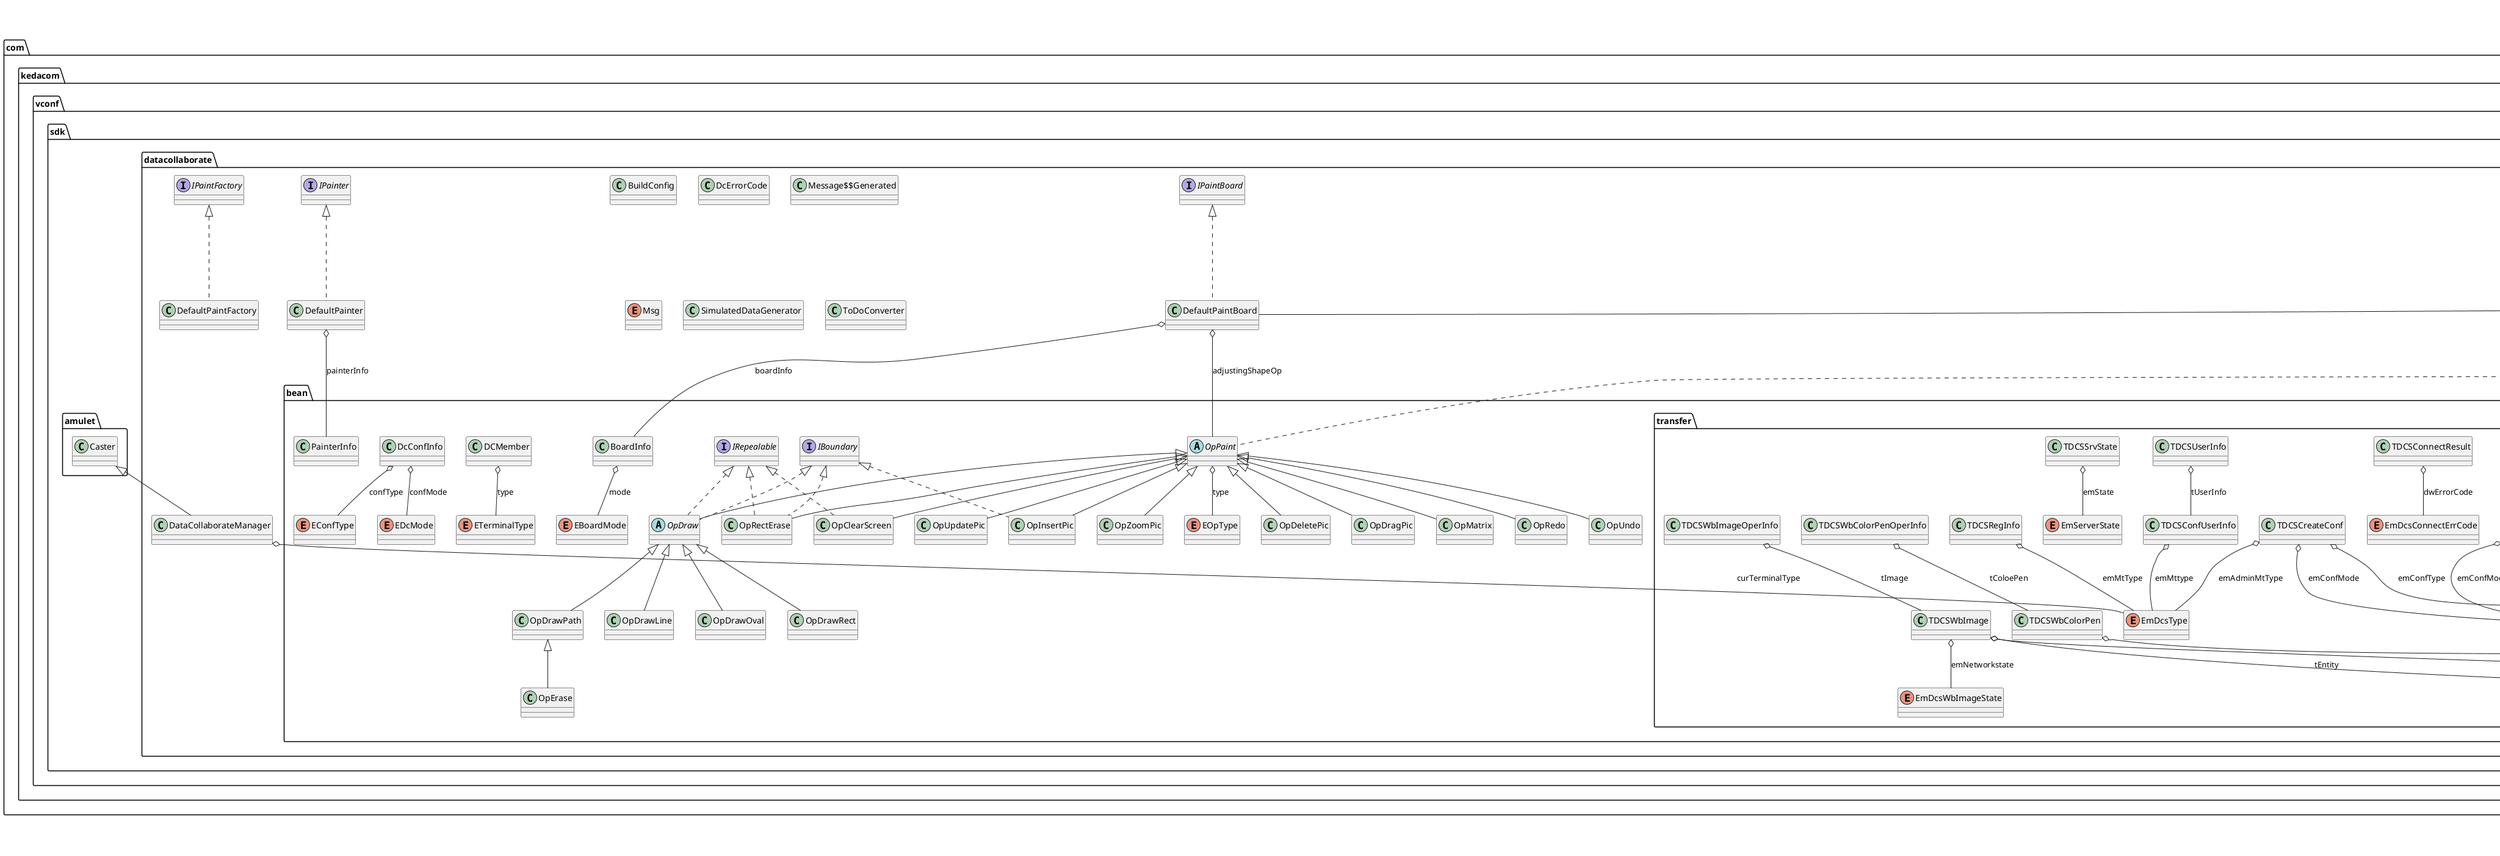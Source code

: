 @startuml

title __DATACOLLABORATE's Class Diagram__\n

  namespace com.kedacom.vconf.sdk.datacollaborate {
    class com.kedacom.vconf.sdk.datacollaborate.BuildConfig {
    }
  }
  

  namespace com.kedacom.vconf.sdk.datacollaborate {
    class com.kedacom.vconf.sdk.datacollaborate.BuildConfig {
    }
  }
  

  namespace com.kedacom.vconf.sdk.datacollaborate {
    class com.kedacom.vconf.sdk.datacollaborate.DataCollaborateManager {
    }
  }
  

  namespace com.kedacom.vconf.sdk.datacollaborate {
    class com.kedacom.vconf.sdk.datacollaborate.DcErrorCode {
    }
  }
  

  namespace com.kedacom.vconf.sdk.datacollaborate {
    class com.kedacom.vconf.sdk.datacollaborate.DefaultPaintBoard {
    }
  }
  

  namespace com.kedacom.vconf.sdk.datacollaborate {
    class com.kedacom.vconf.sdk.datacollaborate.DefaultPaintFactory {
    }
  }
  

  namespace com.kedacom.vconf.sdk.datacollaborate {
    class com.kedacom.vconf.sdk.datacollaborate.DefaultPainter {
    }
  }
  

  namespace com.kedacom.vconf.sdk.datacollaborate {
    interface com.kedacom.vconf.sdk.datacollaborate.IPaintBoard {
    }
  }
  

  namespace com.kedacom.vconf.sdk.datacollaborate {
    interface com.kedacom.vconf.sdk.datacollaborate.IPaintFactory {
    }
  }
  

  namespace com.kedacom.vconf.sdk.datacollaborate {
    interface com.kedacom.vconf.sdk.datacollaborate.IPainter {
    }
  }
  

  namespace com.kedacom.vconf.sdk.datacollaborate {
    class com.kedacom.vconf.sdk.datacollaborate.Message$$Generated {
    }
  }
  

  namespace com.kedacom.vconf.sdk.datacollaborate {
    class com.kedacom.vconf.sdk.datacollaborate.Message$$Generated {
    }
  }
  

  namespace com.kedacom.vconf.sdk.datacollaborate {
    enum Msg {
    }
  }
  

  namespace com.kedacom.vconf.sdk.datacollaborate {
    class com.kedacom.vconf.sdk.datacollaborate.SimulatedDataGenerator {
    }
  }
  

  namespace com.kedacom.vconf.sdk.datacollaborate {
    class com.kedacom.vconf.sdk.datacollaborate.ToDoConverter {
    }
  }
  

  namespace com.kedacom.vconf.sdk.datacollaborate {
    namespace bean {
      class com.kedacom.vconf.sdk.datacollaborate.bean.BoardInfo {
      }
    }
  }
  

  namespace com.kedacom.vconf.sdk.datacollaborate {
    namespace bean {
      class com.kedacom.vconf.sdk.datacollaborate.bean.DCMember {
      }
    }
  }
  

  namespace com.kedacom.vconf.sdk.datacollaborate {
    namespace bean {
      class com.kedacom.vconf.sdk.datacollaborate.bean.DcConfInfo {
      }
    }
  }
  

  namespace com.kedacom.vconf.sdk.datacollaborate {
    namespace bean {
      enum EBoardMode {
      }
    }
  }
  

  namespace com.kedacom.vconf.sdk.datacollaborate {
    namespace bean {
      enum EConfType {
      }
    }
  }
  

  namespace com.kedacom.vconf.sdk.datacollaborate {
    namespace bean {
      enum EDcMode {
      }
    }
  }
  

  namespace com.kedacom.vconf.sdk.datacollaborate {
    namespace bean {
      enum EOpType {
      }
    }
  }
  

  namespace com.kedacom.vconf.sdk.datacollaborate {
    namespace bean {
      enum ETerminalType {
      }
    }
  }
  

  namespace com.kedacom.vconf.sdk.datacollaborate {
    namespace bean {
      interface com.kedacom.vconf.sdk.datacollaborate.bean.IBoundary {
      }
    }
  }
  

  namespace com.kedacom.vconf.sdk.datacollaborate {
    namespace bean {
      interface com.kedacom.vconf.sdk.datacollaborate.bean.IRepealable {
      }
    }
  }
  

  namespace com.kedacom.vconf.sdk.datacollaborate {
    namespace bean {
      class com.kedacom.vconf.sdk.datacollaborate.bean.OpClearScreen {
      }
    }
  }
  

  namespace com.kedacom.vconf.sdk.datacollaborate {
    namespace bean {
      class com.kedacom.vconf.sdk.datacollaborate.bean.OpDeletePic {
      }
    }
  }
  

  namespace com.kedacom.vconf.sdk.datacollaborate {
    namespace bean {
      class com.kedacom.vconf.sdk.datacollaborate.bean.OpDragPic {
      }
    }
  }
  

  namespace com.kedacom.vconf.sdk.datacollaborate {
    namespace bean {
      abstract class com.kedacom.vconf.sdk.datacollaborate.bean.OpDraw {
      }
    }
  }
  

  namespace com.kedacom.vconf.sdk.datacollaborate {
    namespace bean {
      class com.kedacom.vconf.sdk.datacollaborate.bean.OpDrawLine {
      }
    }
  }
  

  namespace com.kedacom.vconf.sdk.datacollaborate {
    namespace bean {
      class com.kedacom.vconf.sdk.datacollaborate.bean.OpDrawOval {
      }
    }
  }
  

  namespace com.kedacom.vconf.sdk.datacollaborate {
    namespace bean {
      class com.kedacom.vconf.sdk.datacollaborate.bean.OpDrawPath {
      }
    }
  }
  

  namespace com.kedacom.vconf.sdk.datacollaborate {
    namespace bean {
      class com.kedacom.vconf.sdk.datacollaborate.bean.OpDrawRect {
      }
    }
  }
  

  namespace com.kedacom.vconf.sdk.datacollaborate {
    namespace bean {
      class com.kedacom.vconf.sdk.datacollaborate.bean.OpErase {
      }
    }
  }
  

  namespace com.kedacom.vconf.sdk.datacollaborate {
    namespace bean {
      class com.kedacom.vconf.sdk.datacollaborate.bean.OpInsertPic {
      }
    }
  }
  

  namespace com.kedacom.vconf.sdk.datacollaborate {
    namespace bean {
      class com.kedacom.vconf.sdk.datacollaborate.bean.OpMatrix {
      }
    }
  }
  

  namespace com.kedacom.vconf.sdk.datacollaborate {
    namespace bean {
      abstract class com.kedacom.vconf.sdk.datacollaborate.bean.OpPaint {
      }
    }
  }
  

  namespace com.kedacom.vconf.sdk.datacollaborate {
    namespace bean {
      class com.kedacom.vconf.sdk.datacollaborate.bean.OpRectErase {
      }
    }
  }
  

  namespace com.kedacom.vconf.sdk.datacollaborate {
    namespace bean {
      class com.kedacom.vconf.sdk.datacollaborate.bean.OpRedo {
      }
    }
  }
  

  namespace com.kedacom.vconf.sdk.datacollaborate {
    namespace bean {
      class com.kedacom.vconf.sdk.datacollaborate.bean.OpUndo {
      }
    }
  }
  

  namespace com.kedacom.vconf.sdk.datacollaborate {
    namespace bean {
      class com.kedacom.vconf.sdk.datacollaborate.bean.OpUpdatePic {
      }
    }
  }
  

  namespace com.kedacom.vconf.sdk.datacollaborate {
    namespace bean {
      class com.kedacom.vconf.sdk.datacollaborate.bean.OpZoomPic {
      }
    }
  }
  

  namespace com.kedacom.vconf.sdk.datacollaborate {
    namespace bean {
      class com.kedacom.vconf.sdk.datacollaborate.bean.PainterInfo {
      }
    }
  }
  

  namespace com.kedacom.vconf.sdk.datacollaborate {
    namespace bean {
      namespace transfer {
        class com.kedacom.vconf.sdk.datacollaborate.bean.transfer.DcsDownloadImageRsp {
        }
      }
    }
  }
  

  namespace com.kedacom.vconf.sdk.datacollaborate {
    namespace bean {
      namespace transfer {
        class com.kedacom.vconf.sdk.datacollaborate.bean.transfer.DcsGetAllWhiteBoardRsp {
        }
      }
    }
  }
  

  namespace com.kedacom.vconf.sdk.datacollaborate {
    namespace bean {
      namespace transfer {
        class com.kedacom.vconf.sdk.datacollaborate.bean.transfer.DcsGetConfAddrRsp {
        }
      }
    }
  }
  

  namespace com.kedacom.vconf.sdk.datacollaborate {
    namespace bean {
      namespace transfer {
        class com.kedacom.vconf.sdk.datacollaborate.bean.transfer.DcsGetUserListRsp {
        }
      }
    }
  }
  

  namespace com.kedacom.vconf.sdk.datacollaborate {
    namespace bean {
      namespace transfer {
        class com.kedacom.vconf.sdk.datacollaborate.bean.transfer.DcsGetWhiteBoardRsp {
        }
      }
    }
  }
  

  namespace com.kedacom.vconf.sdk.datacollaborate {
    namespace bean {
      namespace transfer {
        class com.kedacom.vconf.sdk.datacollaborate.bean.transfer.DcsNewWhiteBoardRsp {
        }
      }
    }
  }
  

  namespace com.kedacom.vconf.sdk.datacollaborate {
    namespace bean {
      namespace transfer {
        class com.kedacom.vconf.sdk.datacollaborate.bean.transfer.DcsOperCircleOperInfoNtf {
        }
      }
    }
  }
  

  namespace com.kedacom.vconf.sdk.datacollaborate {
    namespace bean {
      namespace transfer {
        class com.kedacom.vconf.sdk.datacollaborate.bean.transfer.DcsOperEraseOperInfoNtf {
        }
      }
    }
  }
  

  namespace com.kedacom.vconf.sdk.datacollaborate {
    namespace bean {
      namespace transfer {
        class com.kedacom.vconf.sdk.datacollaborate.bean.transfer.DcsOperFullScreenNtf {
        }
      }
    }
  }
  

  namespace com.kedacom.vconf.sdk.datacollaborate {
    namespace bean {
      namespace transfer {
        class com.kedacom.vconf.sdk.datacollaborate.bean.transfer.DcsOperInsertPicNtf {
        }
      }
    }
  }
  

  namespace com.kedacom.vconf.sdk.datacollaborate {
    namespace bean {
      namespace transfer {
        class com.kedacom.vconf.sdk.datacollaborate.bean.transfer.DcsOperLineOperInfoNtf {
        }
      }
    }
  }
  

  namespace com.kedacom.vconf.sdk.datacollaborate {
    namespace bean {
      namespace transfer {
        class com.kedacom.vconf.sdk.datacollaborate.bean.transfer.DcsOperPencilOperInfoNtf {
        }
      }
    }
  }
  

  namespace com.kedacom.vconf.sdk.datacollaborate {
    namespace bean {
      namespace transfer {
        class com.kedacom.vconf.sdk.datacollaborate.bean.transfer.DcsOperPitchPicDelNtf {
        }
      }
    }
  }
  

  namespace com.kedacom.vconf.sdk.datacollaborate {
    namespace bean {
      namespace transfer {
        class com.kedacom.vconf.sdk.datacollaborate.bean.transfer.DcsOperPitchPicDragNtf {
        }
      }
    }
  }
  

  namespace com.kedacom.vconf.sdk.datacollaborate {
    namespace bean {
      namespace transfer {
        class com.kedacom.vconf.sdk.datacollaborate.bean.transfer.DcsOperRectangleOperInfoNtf {
        }
      }
    }
  }
  

  namespace com.kedacom.vconf.sdk.datacollaborate {
    namespace bean {
      namespace transfer {
        class com.kedacom.vconf.sdk.datacollaborate.bean.transfer.DcsOperRedoNtf {
        }
      }
    }
  }
  

  namespace com.kedacom.vconf.sdk.datacollaborate {
    namespace bean {
      namespace transfer {
        class com.kedacom.vconf.sdk.datacollaborate.bean.transfer.DcsOperReginEraseNtf {
        }
      }
    }
  }
  

  namespace com.kedacom.vconf.sdk.datacollaborate {
    namespace bean {
      namespace transfer {
        class com.kedacom.vconf.sdk.datacollaborate.bean.transfer.DcsOperUndoNtf {
        }
      }
    }
  }
  

  namespace com.kedacom.vconf.sdk.datacollaborate {
    namespace bean {
      namespace transfer {
        class com.kedacom.vconf.sdk.datacollaborate.bean.transfer.DcsSetConfInfoRsp {
        }
      }
    }
  }
  

  namespace com.kedacom.vconf.sdk.datacollaborate {
    namespace bean {
      namespace transfer {
        class com.kedacom.vconf.sdk.datacollaborate.bean.transfer.DcsSwitchRsp {
        }
      }
    }
  }
  

  namespace com.kedacom.vconf.sdk.datacollaborate {
    namespace bean {
      namespace transfer {
        class com.kedacom.vconf.sdk.datacollaborate.bean.transfer.DcsUploadImageRsp {
        }
      }
    }
  }
  

  namespace com.kedacom.vconf.sdk.datacollaborate {
    namespace bean {
      namespace transfer {
        enum EmDcsConfMode {
        }
      }
    }
  }
  

  namespace com.kedacom.vconf.sdk.datacollaborate {
    namespace bean {
      namespace transfer {
        enum EmDcsConfType {
        }
      }
    }
  }
  

  namespace com.kedacom.vconf.sdk.datacollaborate {
    namespace bean {
      namespace transfer {
        enum EmDcsConnectErrCode {
        }
      }
    }
  }
  

  namespace com.kedacom.vconf.sdk.datacollaborate {
    namespace bean {
      namespace transfer {
        enum EmDcsOper {
        }
      }
    }
  }
  

  namespace com.kedacom.vconf.sdk.datacollaborate {
    namespace bean {
      namespace transfer {
        enum EmDcsType {
        }
      }
    }
  }
  

  namespace com.kedacom.vconf.sdk.datacollaborate {
    namespace bean {
      namespace transfer {
        enum EmDcsWbImageState {
        }
      }
    }
  }
  

  namespace com.kedacom.vconf.sdk.datacollaborate {
    namespace bean {
      namespace transfer {
        enum EmDcsWbMode {
        }
      }
    }
  }
  

  namespace com.kedacom.vconf.sdk.datacollaborate {
    namespace bean {
      namespace transfer {
        enum EmServerState {
        }
      }
    }
  }
  

  namespace com.kedacom.vconf.sdk.datacollaborate {
    namespace bean {
      namespace transfer {
        class com.kedacom.vconf.sdk.datacollaborate.bean.transfer.TDCSBoardInfo {
        }
      }
    }
  }
  

  namespace com.kedacom.vconf.sdk.datacollaborate {
    namespace bean {
      namespace transfer {
        class com.kedacom.vconf.sdk.datacollaborate.bean.transfer.TDCSBoardResult {
        }
      }
    }
  }
  

  namespace com.kedacom.vconf.sdk.datacollaborate {
    namespace bean {
      namespace transfer {
        class com.kedacom.vconf.sdk.datacollaborate.bean.transfer.TDCSConfAddr {
        }
      }
    }
  }
  

  namespace com.kedacom.vconf.sdk.datacollaborate {
    namespace bean {
      namespace transfer {
        class com.kedacom.vconf.sdk.datacollaborate.bean.transfer.TDCSConfInfo {
        }
      }
    }
  }
  

  namespace com.kedacom.vconf.sdk.datacollaborate {
    namespace bean {
      namespace transfer {
        class com.kedacom.vconf.sdk.datacollaborate.bean.transfer.TDCSConfUserInfo {
        }
      }
    }
  }
  

  namespace com.kedacom.vconf.sdk.datacollaborate {
    namespace bean {
      namespace transfer {
        class com.kedacom.vconf.sdk.datacollaborate.bean.transfer.TDCSConnectResult {
        }
      }
    }
  }
  

  namespace com.kedacom.vconf.sdk.datacollaborate {
    namespace bean {
      namespace transfer {
        class com.kedacom.vconf.sdk.datacollaborate.bean.transfer.TDCSCreateConf {
        }
      }
    }
  }
  

  namespace com.kedacom.vconf.sdk.datacollaborate {
    namespace bean {
      namespace transfer {
        class com.kedacom.vconf.sdk.datacollaborate.bean.transfer.TDCSCreateConfResult {
        }
      }
    }
  }
  

  namespace com.kedacom.vconf.sdk.datacollaborate {
    namespace bean {
      namespace transfer {
        class com.kedacom.vconf.sdk.datacollaborate.bean.transfer.TDCSDelWhiteBoardInfo {
        }
      }
    }
  }
  

  namespace com.kedacom.vconf.sdk.datacollaborate {
    namespace bean {
      namespace transfer {
        class com.kedacom.vconf.sdk.datacollaborate.bean.transfer.TDCSFileInfo {
        }
      }
    }
  }
  

  namespace com.kedacom.vconf.sdk.datacollaborate {
    namespace bean {
      namespace transfer {
        class com.kedacom.vconf.sdk.datacollaborate.bean.transfer.TDCSFileLoadResult {
        }
      }
    }
  }
  

  namespace com.kedacom.vconf.sdk.datacollaborate {
    namespace bean {
      namespace transfer {
        class com.kedacom.vconf.sdk.datacollaborate.bean.transfer.TDCSGetAllBoard {
        }
      }
    }
  }
  

  namespace com.kedacom.vconf.sdk.datacollaborate {
    namespace bean {
      namespace transfer {
        class com.kedacom.vconf.sdk.datacollaborate.bean.transfer.TDCSGetUserList {
        }
      }
    }
  }
  

  namespace com.kedacom.vconf.sdk.datacollaborate {
    namespace bean {
      namespace transfer {
        class com.kedacom.vconf.sdk.datacollaborate.bean.transfer.TDCSImageUrl {
        }
      }
    }
  }
  

  namespace com.kedacom.vconf.sdk.datacollaborate {
    namespace bean {
      namespace transfer {
        class com.kedacom.vconf.sdk.datacollaborate.bean.transfer.TDCSMemberInfo {
        }
      }
    }
  }
  

  namespace com.kedacom.vconf.sdk.datacollaborate {
    namespace bean {
      namespace transfer {
        class com.kedacom.vconf.sdk.datacollaborate.bean.transfer.TDCSNewWhiteBoard {
        }
      }
    }
  }
  

  namespace com.kedacom.vconf.sdk.datacollaborate {
    namespace bean {
      namespace transfer {
        class com.kedacom.vconf.sdk.datacollaborate.bean.transfer.TDCSOperContent {
        }
      }
    }
  }
  

  namespace com.kedacom.vconf.sdk.datacollaborate {
    namespace bean {
      namespace transfer {
        class com.kedacom.vconf.sdk.datacollaborate.bean.transfer.TDCSOperReq {
        }
      }
    }
  }
  

  namespace com.kedacom.vconf.sdk.datacollaborate {
    namespace bean {
      namespace transfer {
        class com.kedacom.vconf.sdk.datacollaborate.bean.transfer.TDCSOperator {
        }
      }
    }
  }
  

  namespace com.kedacom.vconf.sdk.datacollaborate {
    namespace bean {
      namespace transfer {
        class com.kedacom.vconf.sdk.datacollaborate.bean.transfer.TDCSRegInfo {
        }
      }
    }
  }
  

  namespace com.kedacom.vconf.sdk.datacollaborate {
    namespace bean {
      namespace transfer {
        class com.kedacom.vconf.sdk.datacollaborate.bean.transfer.TDCSResult {
        }
      }
    }
  }
  

  namespace com.kedacom.vconf.sdk.datacollaborate {
    namespace bean {
      namespace transfer {
        class com.kedacom.vconf.sdk.datacollaborate.bean.transfer.TDCSScrollScreenInfo {
        }
      }
    }
  }
  

  namespace com.kedacom.vconf.sdk.datacollaborate {
    namespace bean {
      namespace transfer {
        class com.kedacom.vconf.sdk.datacollaborate.bean.transfer.TDCSSetConfInfoResult {
        }
      }
    }
  }
  

  namespace com.kedacom.vconf.sdk.datacollaborate {
    namespace bean {
      namespace transfer {
        class com.kedacom.vconf.sdk.datacollaborate.bean.transfer.TDCSSrvState {
        }
      }
    }
  }
  

  namespace com.kedacom.vconf.sdk.datacollaborate {
    namespace bean {
      namespace transfer {
        class com.kedacom.vconf.sdk.datacollaborate.bean.transfer.TDCSSvrAddr {
        }
      }
    }
  }
  

  namespace com.kedacom.vconf.sdk.datacollaborate {
    namespace bean {
      namespace transfer {
        class com.kedacom.vconf.sdk.datacollaborate.bean.transfer.TDCSSwitchReq {
        }
      }
    }
  }
  

  namespace com.kedacom.vconf.sdk.datacollaborate {
    namespace bean {
      namespace transfer {
        class com.kedacom.vconf.sdk.datacollaborate.bean.transfer.TDCSUserInfo {
        }
      }
    }
  }
  

  namespace com.kedacom.vconf.sdk.datacollaborate {
    namespace bean {
      namespace transfer {
        class com.kedacom.vconf.sdk.datacollaborate.bean.transfer.TDCSUserInfos {
        }
      }
    }
  }
  

  namespace com.kedacom.vconf.sdk.datacollaborate {
    namespace bean {
      namespace transfer {
        class com.kedacom.vconf.sdk.datacollaborate.bean.transfer.TDCSWbAddSubPageInfo {
        }
      }
    }
  }
  

  namespace com.kedacom.vconf.sdk.datacollaborate {
    namespace bean {
      namespace transfer {
        class com.kedacom.vconf.sdk.datacollaborate.bean.transfer.TDCSWbCircle {
        }
      }
    }
  }
  

  namespace com.kedacom.vconf.sdk.datacollaborate {
    namespace bean {
      namespace transfer {
        class com.kedacom.vconf.sdk.datacollaborate.bean.transfer.TDCSWbCircleOperInfo {
        }
      }
    }
  }
  

  namespace com.kedacom.vconf.sdk.datacollaborate {
    namespace bean {
      namespace transfer {
        class com.kedacom.vconf.sdk.datacollaborate.bean.transfer.TDCSWbColorPen {
        }
      }
    }
  }
  

  namespace com.kedacom.vconf.sdk.datacollaborate {
    namespace bean {
      namespace transfer {
        class com.kedacom.vconf.sdk.datacollaborate.bean.transfer.TDCSWbColorPenOperInfo {
        }
      }
    }
  }
  

  namespace com.kedacom.vconf.sdk.datacollaborate {
    namespace bean {
      namespace transfer {
        class com.kedacom.vconf.sdk.datacollaborate.bean.transfer.TDCSWbDelPicOperInfo {
        }
      }
    }
  }
  

  namespace com.kedacom.vconf.sdk.datacollaborate {
    namespace bean {
      namespace transfer {
        class com.kedacom.vconf.sdk.datacollaborate.bean.transfer.TDCSWbDisPlayInfo {
        }
      }
    }
  }
  

  namespace com.kedacom.vconf.sdk.datacollaborate {
    namespace bean {
      namespace transfer {
        class com.kedacom.vconf.sdk.datacollaborate.bean.transfer.TDCSWbEntity {
        }
      }
    }
  }
  

  namespace com.kedacom.vconf.sdk.datacollaborate {
    namespace bean {
      namespace transfer {
        class com.kedacom.vconf.sdk.datacollaborate.bean.transfer.TDCSWbEraseOperInfo {
        }
      }
    }
  }
  

  namespace com.kedacom.vconf.sdk.datacollaborate {
    namespace bean {
      namespace transfer {
        class com.kedacom.vconf.sdk.datacollaborate.bean.transfer.TDCSWbGraphsInfo {
        }
      }
    }
  }
  

  namespace com.kedacom.vconf.sdk.datacollaborate {
    namespace bean {
      namespace transfer {
        class com.kedacom.vconf.sdk.datacollaborate.bean.transfer.TDCSWbImage {
        }
      }
    }
  }
  

  namespace com.kedacom.vconf.sdk.datacollaborate {
    namespace bean {
      namespace transfer {
        class com.kedacom.vconf.sdk.datacollaborate.bean.transfer.TDCSWbImageOperInfo {
        }
      }
    }
  }
  

  namespace com.kedacom.vconf.sdk.datacollaborate {
    namespace bean {
      namespace transfer {
        class com.kedacom.vconf.sdk.datacollaborate.bean.transfer.TDCSWbInsertPicOperInfo {
        }
      }
    }
  }
  

  namespace com.kedacom.vconf.sdk.datacollaborate {
    namespace bean {
      namespace transfer {
        class com.kedacom.vconf.sdk.datacollaborate.bean.transfer.TDCSWbLine {
        }
      }
    }
  }
  

  namespace com.kedacom.vconf.sdk.datacollaborate {
    namespace bean {
      namespace transfer {
        class com.kedacom.vconf.sdk.datacollaborate.bean.transfer.TDCSWbLineOperInfo {
        }
      }
    }
  }
  

  namespace com.kedacom.vconf.sdk.datacollaborate {
    namespace bean {
      namespace transfer {
        class com.kedacom.vconf.sdk.datacollaborate.bean.transfer.TDCSWbPencil {
        }
      }
    }
  }
  

  namespace com.kedacom.vconf.sdk.datacollaborate {
    namespace bean {
      namespace transfer {
        class com.kedacom.vconf.sdk.datacollaborate.bean.transfer.TDCSWbPencilOperInfo {
        }
      }
    }
  }
  

  namespace com.kedacom.vconf.sdk.datacollaborate {
    namespace bean {
      namespace transfer {
        class com.kedacom.vconf.sdk.datacollaborate.bean.transfer.TDCSWbPitchPicOperInfo {
        }
      }
    }
  }
  

  namespace com.kedacom.vconf.sdk.datacollaborate {
    namespace bean {
      namespace transfer {
        class com.kedacom.vconf.sdk.datacollaborate.bean.transfer.TDCSWbPoint {
        }
      }
    }
  }
  

  namespace com.kedacom.vconf.sdk.datacollaborate {
    namespace bean {
      namespace transfer {
        class com.kedacom.vconf.sdk.datacollaborate.bean.transfer.TDCSWbRectangle {
        }
      }
    }
  }
  

  namespace com.kedacom.vconf.sdk.datacollaborate {
    namespace bean {
      namespace transfer {
        class com.kedacom.vconf.sdk.datacollaborate.bean.transfer.TDCSWbRectangleOperInfo {
        }
      }
    }
  }
  

  namespace com.kedacom.vconf.sdk.datacollaborate {
    namespace bean {
      namespace transfer {
        class com.kedacom.vconf.sdk.datacollaborate.bean.transfer.TDCSWbReginEraseOperInfo {
        }
      }
    }
  }
  

  namespace com.kedacom.vconf.sdk.datacollaborate {
    namespace bean {
      namespace transfer {
        class com.kedacom.vconf.sdk.datacollaborate.bean.transfer.TDCSWbTabPageIdInfo {
        }
      }
    }
  }
  

  namespace com.kedacom.vconf.sdk.datacollaborate {
    namespace bean {
      namespace transfer {
        class com.kedacom.vconf.sdk.datacollaborate.bean.transfer.TDCSWbZoomInfo {
        }
      }
    }
  }
  

  namespace com.kedacom.vconf.sdk.datacollaborate {
    namespace bean {
      namespace transfer {
        class com.kedacom.vconf.sdk.datacollaborate.bean.transfer.TDcsCacheElementParseResult {
        }
      }
    }
  }
  

  com.kedacom.vconf.sdk.datacollaborate.DataCollaborateManager -up-|> com.kedacom.vconf.sdk.amulet.Caster
  com.kedacom.vconf.sdk.datacollaborate.DataCollaborateManager o-- com.kedacom.vconf.sdk.datacollaborate.bean.transfer.EmDcsType : curTerminalType
  com.kedacom.vconf.sdk.datacollaborate.DataCollaborateManager o-- com.kedacom.vconf.sdk.datacollaborate.DataCollaborateManager.IOnBoardOpListener : onBoardOpListener
  com.kedacom.vconf.sdk.datacollaborate.DataCollaborateManager o-- com.kedacom.vconf.sdk.datacollaborate.DataCollaborateManager.IOnDcCreatedListener : onDcCreatedListener
  com.kedacom.vconf.sdk.datacollaborate.DataCollaborateManager o-- com.kedacom.vconf.sdk.datacollaborate.DataCollaborateManager.IOnOperatorEventListener : onOperatorEventListener
  com.kedacom.vconf.sdk.datacollaborate.DataCollaborateManager o-- com.kedacom.vconf.sdk.datacollaborate.DataCollaborateManager.IOnPaintOpListener : onPaintOpListener
  com.kedacom.vconf.sdk.datacollaborate.DataCollaborateManager o-- com.kedacom.vconf.sdk.datacollaborate.DataCollaborateManager.IOnSessionEventListener : onSessionEventListener
  com.kedacom.vconf.sdk.datacollaborate.DataCollaborateManager o-- com.kedacom.vconf.sdk.datacollaborate.DataCollaborateManager.IOnSynchronizeProgressListener : onSynchronizeProgressListener
  com.kedacom.vconf.sdk.datacollaborate.DefaultPaintBoard .up.|> com.kedacom.vconf.sdk.datacollaborate.IPaintBoard
  com.kedacom.vconf.sdk.datacollaborate.DefaultPaintBoard -up-|> android.widget.FrameLayout
  com.kedacom.vconf.sdk.datacollaborate.DefaultPaintBoard o-- com.kedacom.vconf.sdk.datacollaborate.bean.OpPaint : adjustingShapeOp
  com.kedacom.vconf.sdk.datacollaborate.DefaultPaintBoard o-- com.kedacom.vconf.sdk.datacollaborate.bean.BoardInfo : boardInfo
  com.kedacom.vconf.sdk.datacollaborate.DefaultPaintBoard o-- com.kedacom.vconf.sdk.datacollaborate.IPaintBoard.Config : config
  com.kedacom.vconf.sdk.datacollaborate.DefaultPaintBoard o-- com.kedacom.vconf.sdk.datacollaborate.DefaultPaintBoard.IOnStateChangedListener : onStateChangedListener
  com.kedacom.vconf.sdk.datacollaborate.DefaultPaintBoard o-- com.kedacom.vconf.sdk.datacollaborate.DefaultPaintBoard.OpWrapper : opWrapper
  com.kedacom.vconf.sdk.datacollaborate.DefaultPaintBoard o-- com.kedacom.vconf.sdk.datacollaborate.DefaultPaintBoard.PicEditStuff : picEditStuff
  com.kedacom.vconf.sdk.datacollaborate.DefaultPaintFactory .up.|> com.kedacom.vconf.sdk.datacollaborate.IPaintFactory
  com.kedacom.vconf.sdk.datacollaborate.DefaultPainter .up.|> com.kedacom.vconf.sdk.datacollaborate.IPainter
  com.kedacom.vconf.sdk.datacollaborate.DefaultPainter o-- com.kedacom.vconf.sdk.datacollaborate.IPainter.IOnBoardStateChangedListener : onBoardStateChangedListener
  com.kedacom.vconf.sdk.datacollaborate.DefaultPainter o-- com.kedacom.vconf.sdk.datacollaborate.DefaultPaintBoard.IOnStateChangedListener : onStateChangedListener
  com.kedacom.vconf.sdk.datacollaborate.DefaultPainter o-- com.kedacom.vconf.sdk.datacollaborate.bean.PainterInfo : painterInfo
  com.kedacom.vconf.sdk.datacollaborate.bean.BoardInfo o-- com.kedacom.vconf.sdk.datacollaborate.bean.EBoardMode : mode
  com.kedacom.vconf.sdk.datacollaborate.bean.DCMember o-- com.kedacom.vconf.sdk.datacollaborate.bean.ETerminalType : type
  com.kedacom.vconf.sdk.datacollaborate.bean.DcConfInfo o-- com.kedacom.vconf.sdk.datacollaborate.bean.EDcMode : confMode
  com.kedacom.vconf.sdk.datacollaborate.bean.DcConfInfo o-- com.kedacom.vconf.sdk.datacollaborate.bean.EConfType : confType
  com.kedacom.vconf.sdk.datacollaborate.bean.OpClearScreen .up.|> com.kedacom.vconf.sdk.datacollaborate.bean.IRepealable
  com.kedacom.vconf.sdk.datacollaborate.bean.OpClearScreen -up-|> com.kedacom.vconf.sdk.datacollaborate.bean.OpPaint
  com.kedacom.vconf.sdk.datacollaborate.bean.OpDeletePic -up-|> com.kedacom.vconf.sdk.datacollaborate.bean.OpPaint
  com.kedacom.vconf.sdk.datacollaborate.bean.OpDragPic -up-|> com.kedacom.vconf.sdk.datacollaborate.bean.OpPaint
  com.kedacom.vconf.sdk.datacollaborate.bean.OpDraw .up.|> com.kedacom.vconf.sdk.datacollaborate.bean.IBoundary
  com.kedacom.vconf.sdk.datacollaborate.bean.OpDraw .up.|> com.kedacom.vconf.sdk.datacollaborate.bean.IRepealable
  com.kedacom.vconf.sdk.datacollaborate.bean.OpDraw -up-|> com.kedacom.vconf.sdk.datacollaborate.bean.OpPaint
  com.kedacom.vconf.sdk.datacollaborate.bean.OpDrawLine -up-|> com.kedacom.vconf.sdk.datacollaborate.bean.OpDraw
  com.kedacom.vconf.sdk.datacollaborate.bean.OpDrawOval -up-|> com.kedacom.vconf.sdk.datacollaborate.bean.OpDraw
  com.kedacom.vconf.sdk.datacollaborate.bean.OpDrawPath -up-|> com.kedacom.vconf.sdk.datacollaborate.bean.OpDraw
  com.kedacom.vconf.sdk.datacollaborate.bean.OpDrawRect -up-|> com.kedacom.vconf.sdk.datacollaborate.bean.OpDraw
  com.kedacom.vconf.sdk.datacollaborate.bean.OpErase -up-|> com.kedacom.vconf.sdk.datacollaborate.bean.OpDrawPath
  com.kedacom.vconf.sdk.datacollaborate.bean.OpInsertPic .up.|> com.kedacom.vconf.sdk.datacollaborate.bean.IBoundary
  com.kedacom.vconf.sdk.datacollaborate.bean.OpInsertPic -up-|> com.kedacom.vconf.sdk.datacollaborate.bean.OpPaint
  com.kedacom.vconf.sdk.datacollaborate.bean.OpMatrix -up-|> com.kedacom.vconf.sdk.datacollaborate.bean.OpPaint
  com.kedacom.vconf.sdk.datacollaborate.bean.OpPaint .up.|> java.lang.Comparable
  com.kedacom.vconf.sdk.datacollaborate.bean.OpPaint o-- com.kedacom.vconf.sdk.datacollaborate.bean.EOpType : type
  com.kedacom.vconf.sdk.datacollaborate.bean.OpRectErase .up.|> com.kedacom.vconf.sdk.datacollaborate.bean.IBoundary
  com.kedacom.vconf.sdk.datacollaborate.bean.OpRectErase .up.|> com.kedacom.vconf.sdk.datacollaborate.bean.IRepealable
  com.kedacom.vconf.sdk.datacollaborate.bean.OpRectErase -up-|> com.kedacom.vconf.sdk.datacollaborate.bean.OpPaint
  com.kedacom.vconf.sdk.datacollaborate.bean.OpRedo -up-|> com.kedacom.vconf.sdk.datacollaborate.bean.OpPaint
  com.kedacom.vconf.sdk.datacollaborate.bean.OpUndo -up-|> com.kedacom.vconf.sdk.datacollaborate.bean.OpPaint
  com.kedacom.vconf.sdk.datacollaborate.bean.OpUpdatePic -up-|> com.kedacom.vconf.sdk.datacollaborate.bean.OpPaint
  com.kedacom.vconf.sdk.datacollaborate.bean.OpZoomPic -up-|> com.kedacom.vconf.sdk.datacollaborate.bean.OpPaint
  com.kedacom.vconf.sdk.datacollaborate.bean.transfer.DcsDownloadImageRsp o-- com.kedacom.vconf.sdk.datacollaborate.bean.transfer.TDCSImageUrl : AssParam
  com.kedacom.vconf.sdk.datacollaborate.bean.transfer.DcsDownloadImageRsp o-- com.kedacom.vconf.sdk.datacollaborate.bean.transfer.TDCSResult : MainParam
  com.kedacom.vconf.sdk.datacollaborate.bean.transfer.DcsGetAllWhiteBoardRsp o-- com.kedacom.vconf.sdk.datacollaborate.bean.transfer.TDCSGetAllBoard : AssParam
  com.kedacom.vconf.sdk.datacollaborate.bean.transfer.DcsGetAllWhiteBoardRsp o-- com.kedacom.vconf.sdk.datacollaborate.bean.transfer.TDCSResult : MainParam
  com.kedacom.vconf.sdk.datacollaborate.bean.transfer.DcsGetConfAddrRsp o-- com.kedacom.vconf.sdk.datacollaborate.bean.transfer.TDCSConfAddr : AssParam
  com.kedacom.vconf.sdk.datacollaborate.bean.transfer.DcsGetConfAddrRsp o-- com.kedacom.vconf.sdk.datacollaborate.bean.transfer.TDCSResult : MainParam
  com.kedacom.vconf.sdk.datacollaborate.bean.transfer.DcsGetUserListRsp o-- com.kedacom.vconf.sdk.datacollaborate.bean.transfer.TDCSGetUserList : AssParam
  com.kedacom.vconf.sdk.datacollaborate.bean.transfer.DcsGetUserListRsp o-- com.kedacom.vconf.sdk.datacollaborate.bean.transfer.TDCSResult : MainParam
  com.kedacom.vconf.sdk.datacollaborate.bean.transfer.DcsGetWhiteBoardRsp o-- com.kedacom.vconf.sdk.datacollaborate.bean.transfer.TDCSBoardInfo : AssParam
  com.kedacom.vconf.sdk.datacollaborate.bean.transfer.DcsGetWhiteBoardRsp o-- com.kedacom.vconf.sdk.datacollaborate.bean.transfer.TDCSBoardResult : MainParam
  com.kedacom.vconf.sdk.datacollaborate.bean.transfer.DcsNewWhiteBoardRsp o-- com.kedacom.vconf.sdk.datacollaborate.bean.transfer.TDCSBoardInfo : AssParam
  com.kedacom.vconf.sdk.datacollaborate.bean.transfer.DcsNewWhiteBoardRsp o-- com.kedacom.vconf.sdk.datacollaborate.bean.transfer.TDCSBoardResult : MainParam
  com.kedacom.vconf.sdk.datacollaborate.bean.transfer.DcsOperCircleOperInfoNtf o-- com.kedacom.vconf.sdk.datacollaborate.bean.transfer.TDCSWbCircleOperInfo : AssParam
  com.kedacom.vconf.sdk.datacollaborate.bean.transfer.DcsOperCircleOperInfoNtf o-- com.kedacom.vconf.sdk.datacollaborate.bean.transfer.TDCSOperContent : MainParam
  com.kedacom.vconf.sdk.datacollaborate.bean.transfer.DcsOperEraseOperInfoNtf o-- com.kedacom.vconf.sdk.datacollaborate.bean.transfer.TDCSWbEraseOperInfo : AssParam
  com.kedacom.vconf.sdk.datacollaborate.bean.transfer.DcsOperEraseOperInfoNtf o-- com.kedacom.vconf.sdk.datacollaborate.bean.transfer.TDCSOperContent : MainParam
  com.kedacom.vconf.sdk.datacollaborate.bean.transfer.DcsOperFullScreenNtf o-- com.kedacom.vconf.sdk.datacollaborate.bean.transfer.TDCSWbDisPlayInfo : AssParam
  com.kedacom.vconf.sdk.datacollaborate.bean.transfer.DcsOperFullScreenNtf o-- com.kedacom.vconf.sdk.datacollaborate.bean.transfer.TDCSOperContent : MainParam
  com.kedacom.vconf.sdk.datacollaborate.bean.transfer.DcsOperInsertPicNtf o-- com.kedacom.vconf.sdk.datacollaborate.bean.transfer.TDCSWbInsertPicOperInfo : AssParam
  com.kedacom.vconf.sdk.datacollaborate.bean.transfer.DcsOperInsertPicNtf o-- com.kedacom.vconf.sdk.datacollaborate.bean.transfer.TDCSOperContent : MainParam
  com.kedacom.vconf.sdk.datacollaborate.bean.transfer.DcsOperLineOperInfoNtf o-- com.kedacom.vconf.sdk.datacollaborate.bean.transfer.TDCSWbLineOperInfo : AssParam
  com.kedacom.vconf.sdk.datacollaborate.bean.transfer.DcsOperLineOperInfoNtf o-- com.kedacom.vconf.sdk.datacollaborate.bean.transfer.TDCSOperContent : MainParam
  com.kedacom.vconf.sdk.datacollaborate.bean.transfer.DcsOperPencilOperInfoNtf o-- com.kedacom.vconf.sdk.datacollaborate.bean.transfer.TDCSWbPencilOperInfo : AssParam
  com.kedacom.vconf.sdk.datacollaborate.bean.transfer.DcsOperPencilOperInfoNtf o-- com.kedacom.vconf.sdk.datacollaborate.bean.transfer.TDCSOperContent : MainParam
  com.kedacom.vconf.sdk.datacollaborate.bean.transfer.DcsOperPitchPicDelNtf o-- com.kedacom.vconf.sdk.datacollaborate.bean.transfer.TDCSWbDelPicOperInfo : AssParam
  com.kedacom.vconf.sdk.datacollaborate.bean.transfer.DcsOperPitchPicDelNtf o-- com.kedacom.vconf.sdk.datacollaborate.bean.transfer.TDCSOperContent : MainParam
  com.kedacom.vconf.sdk.datacollaborate.bean.transfer.DcsOperPitchPicDragNtf o-- com.kedacom.vconf.sdk.datacollaborate.bean.transfer.TDCSWbPitchPicOperInfo : AssParam
  com.kedacom.vconf.sdk.datacollaborate.bean.transfer.DcsOperPitchPicDragNtf o-- com.kedacom.vconf.sdk.datacollaborate.bean.transfer.TDCSOperContent : MainParam
  com.kedacom.vconf.sdk.datacollaborate.bean.transfer.DcsOperRectangleOperInfoNtf o-- com.kedacom.vconf.sdk.datacollaborate.bean.transfer.TDCSWbRectangleOperInfo : AssParam
  com.kedacom.vconf.sdk.datacollaborate.bean.transfer.DcsOperRectangleOperInfoNtf o-- com.kedacom.vconf.sdk.datacollaborate.bean.transfer.TDCSOperContent : MainParam
  com.kedacom.vconf.sdk.datacollaborate.bean.transfer.DcsOperRedoNtf o-- com.kedacom.vconf.sdk.datacollaborate.bean.transfer.TDCSWbTabPageIdInfo : AssParam
  com.kedacom.vconf.sdk.datacollaborate.bean.transfer.DcsOperRedoNtf o-- com.kedacom.vconf.sdk.datacollaborate.bean.transfer.TDCSOperContent : MainParam
  com.kedacom.vconf.sdk.datacollaborate.bean.transfer.DcsOperReginEraseNtf o-- com.kedacom.vconf.sdk.datacollaborate.bean.transfer.TDCSWbReginEraseOperInfo : AssParam
  com.kedacom.vconf.sdk.datacollaborate.bean.transfer.DcsOperReginEraseNtf o-- com.kedacom.vconf.sdk.datacollaborate.bean.transfer.TDCSOperContent : MainParam
  com.kedacom.vconf.sdk.datacollaborate.bean.transfer.DcsOperUndoNtf o-- com.kedacom.vconf.sdk.datacollaborate.bean.transfer.TDCSWbTabPageIdInfo : AssParam
  com.kedacom.vconf.sdk.datacollaborate.bean.transfer.DcsOperUndoNtf o-- com.kedacom.vconf.sdk.datacollaborate.bean.transfer.TDCSOperContent : MainParam
  com.kedacom.vconf.sdk.datacollaborate.bean.transfer.DcsSetConfInfoRsp o-- com.kedacom.vconf.sdk.datacollaborate.bean.transfer.EmDcsConfMode : emConfMode
  com.kedacom.vconf.sdk.datacollaborate.bean.transfer.DcsSetConfInfoRsp o-- com.kedacom.vconf.sdk.datacollaborate.bean.transfer.EmDcsConfType : emConfType
  com.kedacom.vconf.sdk.datacollaborate.bean.transfer.DcsSwitchRsp o-- com.kedacom.vconf.sdk.datacollaborate.bean.transfer.TDCSBoardInfo : AssParam
  com.kedacom.vconf.sdk.datacollaborate.bean.transfer.DcsSwitchRsp o-- com.kedacom.vconf.sdk.datacollaborate.bean.transfer.TDCSBoardResult : MainParam
  com.kedacom.vconf.sdk.datacollaborate.bean.transfer.DcsUploadImageRsp o-- com.kedacom.vconf.sdk.datacollaborate.bean.transfer.TDCSImageUrl : AssParam
  com.kedacom.vconf.sdk.datacollaborate.bean.transfer.DcsUploadImageRsp o-- com.kedacom.vconf.sdk.datacollaborate.bean.transfer.TDCSResult : MainParam
  com.kedacom.vconf.sdk.datacollaborate.bean.transfer.TDCSBoardInfo .up.|> java.lang.Comparable
  com.kedacom.vconf.sdk.datacollaborate.bean.transfer.TDCSBoardInfo o-- com.kedacom.vconf.sdk.datacollaborate.bean.transfer.EmDcsWbMode : emWbMode
  com.kedacom.vconf.sdk.datacollaborate.bean.transfer.TDCSConfInfo o-- com.kedacom.vconf.sdk.datacollaborate.bean.transfer.EmDcsConfMode : emConfMode
  com.kedacom.vconf.sdk.datacollaborate.bean.transfer.TDCSConfInfo o-- com.kedacom.vconf.sdk.datacollaborate.bean.transfer.EmDcsConfType : emConfType
  com.kedacom.vconf.sdk.datacollaborate.bean.transfer.TDCSConfUserInfo o-- com.kedacom.vconf.sdk.datacollaborate.bean.transfer.EmDcsType : emMttype
  com.kedacom.vconf.sdk.datacollaborate.bean.transfer.TDCSConnectResult o-- com.kedacom.vconf.sdk.datacollaborate.bean.transfer.EmDcsConnectErrCode : dwErrorCode
  com.kedacom.vconf.sdk.datacollaborate.bean.transfer.TDCSCreateConf o-- com.kedacom.vconf.sdk.datacollaborate.bean.transfer.EmDcsType : emAdminMtType
  com.kedacom.vconf.sdk.datacollaborate.bean.transfer.TDCSCreateConf o-- com.kedacom.vconf.sdk.datacollaborate.bean.transfer.EmDcsConfMode : emConfMode
  com.kedacom.vconf.sdk.datacollaborate.bean.transfer.TDCSCreateConf o-- com.kedacom.vconf.sdk.datacollaborate.bean.transfer.EmDcsConfType : emConfType
  com.kedacom.vconf.sdk.datacollaborate.bean.transfer.TDCSCreateConfResult o-- com.kedacom.vconf.sdk.datacollaborate.bean.transfer.EmDcsConfMode : emConfMode
  com.kedacom.vconf.sdk.datacollaborate.bean.transfer.TDCSCreateConfResult o-- com.kedacom.vconf.sdk.datacollaborate.bean.transfer.EmDcsConfType : emConfType
  com.kedacom.vconf.sdk.datacollaborate.bean.transfer.TDCSCreateConfResult o-- com.kedacom.vconf.sdk.datacollaborate.bean.transfer.TDCSConfAddr : tConfAddr
  com.kedacom.vconf.sdk.datacollaborate.bean.transfer.TDCSNewWhiteBoard o-- com.kedacom.vconf.sdk.datacollaborate.bean.transfer.TDCSBoardInfo : tBoardinfo
  com.kedacom.vconf.sdk.datacollaborate.bean.transfer.TDCSOperContent o-- com.kedacom.vconf.sdk.datacollaborate.bean.transfer.EmDcsOper : emOper
  com.kedacom.vconf.sdk.datacollaborate.bean.transfer.TDCSRegInfo o-- com.kedacom.vconf.sdk.datacollaborate.bean.transfer.EmDcsType : emMtType
  com.kedacom.vconf.sdk.datacollaborate.bean.transfer.TDCSScrollScreenInfo o-- com.kedacom.vconf.sdk.datacollaborate.bean.transfer.TDCSWbPoint : tPoint
  com.kedacom.vconf.sdk.datacollaborate.bean.transfer.TDCSSetConfInfoResult o-- com.kedacom.vconf.sdk.datacollaborate.bean.transfer.EmDcsConfMode : emConfMode
  com.kedacom.vconf.sdk.datacollaborate.bean.transfer.TDCSSetConfInfoResult o-- com.kedacom.vconf.sdk.datacollaborate.bean.transfer.EmDcsConfType : emConfType
  com.kedacom.vconf.sdk.datacollaborate.bean.transfer.TDCSSrvState o-- com.kedacom.vconf.sdk.datacollaborate.bean.transfer.EmServerState : emState
  com.kedacom.vconf.sdk.datacollaborate.bean.transfer.TDCSUserInfo o-- com.kedacom.vconf.sdk.datacollaborate.bean.transfer.TDCSConfUserInfo : tUserInfo
  com.kedacom.vconf.sdk.datacollaborate.bean.transfer.TDCSWbCircle o-- com.kedacom.vconf.sdk.datacollaborate.bean.transfer.TDCSWbPoint : tBeginPt
  com.kedacom.vconf.sdk.datacollaborate.bean.transfer.TDCSWbCircle o-- com.kedacom.vconf.sdk.datacollaborate.bean.transfer.TDCSWbPoint : tEndPt
  com.kedacom.vconf.sdk.datacollaborate.bean.transfer.TDCSWbCircle o-- com.kedacom.vconf.sdk.datacollaborate.bean.transfer.TDCSWbEntity : tEntity
  com.kedacom.vconf.sdk.datacollaborate.bean.transfer.TDCSWbCircleOperInfo o-- com.kedacom.vconf.sdk.datacollaborate.bean.transfer.TDCSWbCircle : tCircle
  com.kedacom.vconf.sdk.datacollaborate.bean.transfer.TDCSWbColorPen o-- com.kedacom.vconf.sdk.datacollaborate.bean.transfer.TDCSWbEntity : tEntity
  com.kedacom.vconf.sdk.datacollaborate.bean.transfer.TDCSWbColorPenOperInfo o-- com.kedacom.vconf.sdk.datacollaborate.bean.transfer.TDCSWbColorPen : tColoePen
  com.kedacom.vconf.sdk.datacollaborate.bean.transfer.TDCSWbEraseOperInfo o-- com.kedacom.vconf.sdk.datacollaborate.bean.transfer.TDCSWbPoint : tBeginPt
  com.kedacom.vconf.sdk.datacollaborate.bean.transfer.TDCSWbEraseOperInfo o-- com.kedacom.vconf.sdk.datacollaborate.bean.transfer.TDCSWbPoint : tEndPt
  com.kedacom.vconf.sdk.datacollaborate.bean.transfer.TDCSWbImage o-- com.kedacom.vconf.sdk.datacollaborate.bean.transfer.EmDcsWbImageState : emNetworkstate
  com.kedacom.vconf.sdk.datacollaborate.bean.transfer.TDCSWbImage o-- com.kedacom.vconf.sdk.datacollaborate.bean.transfer.TDCSWbPoint : tBoardPt
  com.kedacom.vconf.sdk.datacollaborate.bean.transfer.TDCSWbImage o-- com.kedacom.vconf.sdk.datacollaborate.bean.transfer.TDCSWbEntity : tEntity
  com.kedacom.vconf.sdk.datacollaborate.bean.transfer.TDCSWbImageOperInfo o-- com.kedacom.vconf.sdk.datacollaborate.bean.transfer.TDCSWbImage : tImage
  com.kedacom.vconf.sdk.datacollaborate.bean.transfer.TDCSWbInsertPicOperInfo o-- com.kedacom.vconf.sdk.datacollaborate.bean.transfer.TDCSWbPoint : tPoint
  com.kedacom.vconf.sdk.datacollaborate.bean.transfer.TDCSWbLine o-- com.kedacom.vconf.sdk.datacollaborate.bean.transfer.TDCSWbPoint : tBeginPt
  com.kedacom.vconf.sdk.datacollaborate.bean.transfer.TDCSWbLine o-- com.kedacom.vconf.sdk.datacollaborate.bean.transfer.TDCSWbPoint : tEndPt
  com.kedacom.vconf.sdk.datacollaborate.bean.transfer.TDCSWbLine o-- com.kedacom.vconf.sdk.datacollaborate.bean.transfer.TDCSWbEntity : tEntity
  com.kedacom.vconf.sdk.datacollaborate.bean.transfer.TDCSWbLineOperInfo o-- com.kedacom.vconf.sdk.datacollaborate.bean.transfer.TDCSWbLine : tLine
  com.kedacom.vconf.sdk.datacollaborate.bean.transfer.TDCSWbPencil o-- com.kedacom.vconf.sdk.datacollaborate.bean.transfer.TDCSWbEntity : tEntity
  com.kedacom.vconf.sdk.datacollaborate.bean.transfer.TDCSWbPencilOperInfo o-- com.kedacom.vconf.sdk.datacollaborate.bean.transfer.TDCSWbPencil : tPencil
  com.kedacom.vconf.sdk.datacollaborate.bean.transfer.TDCSWbRectangle o-- com.kedacom.vconf.sdk.datacollaborate.bean.transfer.TDCSWbPoint : tBeginPt
  com.kedacom.vconf.sdk.datacollaborate.bean.transfer.TDCSWbRectangle o-- com.kedacom.vconf.sdk.datacollaborate.bean.transfer.TDCSWbPoint : tEndPt
  com.kedacom.vconf.sdk.datacollaborate.bean.transfer.TDCSWbRectangle o-- com.kedacom.vconf.sdk.datacollaborate.bean.transfer.TDCSWbEntity : tEntity
  com.kedacom.vconf.sdk.datacollaborate.bean.transfer.TDCSWbRectangleOperInfo o-- com.kedacom.vconf.sdk.datacollaborate.bean.transfer.TDCSWbRectangle : tRectangle


right footer


PlantUML diagram generated by SketchIt! (https://bitbucket.org/pmesmeur/sketch.it)
For more information about this tool, please contact philippe.mesmeur@gmail.com
endfooter

@enduml
